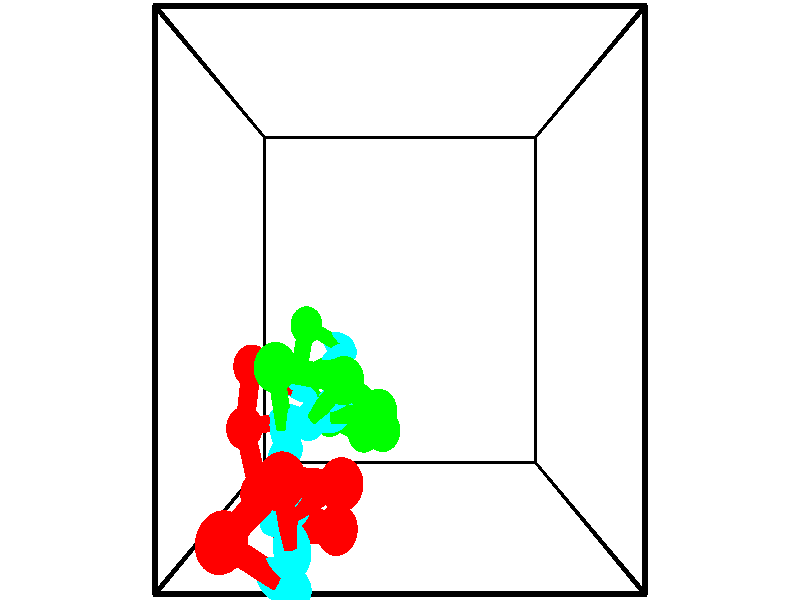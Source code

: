 // switches for output
#declare DRAW_BASES = 1; // possible values are 0, 1; only relevant for DNA ribbons
#declare DRAW_BASES_TYPE = 3; // possible values are 1, 2, 3; only relevant for DNA ribbons
#declare DRAW_FOG = 0; // set to 1 to enable fog

#include "colors.inc"

#include "transforms.inc"
background { rgb <1, 1, 1>}

#default {
   normal{
       ripples 0.25
       frequency 0.20
       turbulence 0.2
       lambda 5
   }
	finish {
		phong 0.1
		phong_size 40.
	}
}

// original window dimensions: 1024x640


// camera settings

camera {
	sky <-0, 1, 0>
	up <-0, 1, 0>
	right 1.6 * <1, 0, 0>
	location <2.5, 2.5, 11.1562>
	look_at <2.5, 2.5, 2.5>
	direction <0, 0, -8.6562>
	angle 67.0682
}


# declare cpy_camera_pos = <2.5, 2.5, 11.1562>;
# if (DRAW_FOG = 1)
fog {
	fog_type 2
	up vnormalize(cpy_camera_pos)
	color rgbt<1,1,1,0.3>
	distance 1e-5
	fog_alt 3e-3
	fog_offset 4
}
# end


// LIGHTS

# declare lum = 6;
global_settings {
	ambient_light rgb lum * <0.05, 0.05, 0.05>
	max_trace_level 15
}# declare cpy_direct_light_amount = 0.25;
light_source
{	1000 * <-1, -1, 1>,
	rgb lum * cpy_direct_light_amount
	parallel
}

light_source
{	1000 * <1, 1, -1>,
	rgb lum * cpy_direct_light_amount
	parallel
}

// strand 0

// nucleotide -1

// particle -1
sphere {
	<0.759868, 0.528752, 5.262434> 0.250000
	pigment { color rgbt <1,0,0,0> }
	no_shadow
}
cylinder {
	<1.093567, 0.317444, 5.199234>,  <1.293786, 0.190659, 5.161314>, 0.100000
	pigment { color rgbt <1,0,0,0> }
	no_shadow
}
cylinder {
	<1.093567, 0.317444, 5.199234>,  <0.759868, 0.528752, 5.262434>, 0.100000
	pigment { color rgbt <1,0,0,0> }
	no_shadow
}

// particle -1
sphere {
	<1.093567, 0.317444, 5.199234> 0.100000
	pigment { color rgbt <1,0,0,0> }
	no_shadow
}
sphere {
	0, 1
	scale<0.080000,0.200000,0.300000>
	matrix <-0.044506, 0.221099, -0.974235,
		0.549592, 0.819784, 0.160940,
		0.834247, -0.528270, -0.158000,
		1.343841, 0.158963, 5.151834>
	pigment { color rgbt <0,1,1,0> }
	no_shadow
}
cylinder {
	<1.276086, 0.944656, 4.938739>,  <0.759868, 0.528752, 5.262434>, 0.130000
	pigment { color rgbt <1,0,0,0> }
	no_shadow
}

// nucleotide -1

// particle -1
sphere {
	<1.276086, 0.944656, 4.938739> 0.250000
	pigment { color rgbt <1,0,0,0> }
	no_shadow
}
cylinder {
	<1.319283, 0.565765, 4.818008>,  <1.345201, 0.338431, 4.745570>, 0.100000
	pigment { color rgbt <1,0,0,0> }
	no_shadow
}
cylinder {
	<1.319283, 0.565765, 4.818008>,  <1.276086, 0.944656, 4.938739>, 0.100000
	pigment { color rgbt <1,0,0,0> }
	no_shadow
}

// particle -1
sphere {
	<1.319283, 0.565765, 4.818008> 0.100000
	pigment { color rgbt <1,0,0,0> }
	no_shadow
}
sphere {
	0, 1
	scale<0.080000,0.200000,0.300000>
	matrix <-0.053831, 0.297585, -0.953177,
		0.992693, 0.119183, -0.018853,
		0.107992, -0.947227, -0.301826,
		1.351680, 0.281597, 4.727461>
	pigment { color rgbt <0,1,1,0> }
	no_shadow
}
cylinder {
	<1.838531, 0.772975, 4.375414>,  <1.276086, 0.944656, 4.938739>, 0.130000
	pigment { color rgbt <1,0,0,0> }
	no_shadow
}

// nucleotide -1

// particle -1
sphere {
	<1.838531, 0.772975, 4.375414> 0.250000
	pigment { color rgbt <1,0,0,0> }
	no_shadow
}
cylinder {
	<1.478836, 0.598419, 4.363182>,  <1.263019, 0.493686, 4.355843>, 0.100000
	pigment { color rgbt <1,0,0,0> }
	no_shadow
}
cylinder {
	<1.478836, 0.598419, 4.363182>,  <1.838531, 0.772975, 4.375414>, 0.100000
	pigment { color rgbt <1,0,0,0> }
	no_shadow
}

// particle -1
sphere {
	<1.478836, 0.598419, 4.363182> 0.100000
	pigment { color rgbt <1,0,0,0> }
	no_shadow
}
sphere {
	0, 1
	scale<0.080000,0.200000,0.300000>
	matrix <-0.165863, 0.404797, -0.899238,
		0.404797, -0.803556, -0.436390,
		0.899238, 0.436390, 0.030580,
		1.209065, 0.467502, 4.354008>
	pigment { color rgbt <0,1,1,0> }
	no_shadow
}
cylinder {
	<1.737867, 0.182957, 3.849750>,  <1.838531, 0.772975, 4.375414>, 0.130000
	pigment { color rgbt <1,0,0,0> }
	no_shadow
}

// nucleotide -1

// particle -1
sphere {
	<1.737867, 0.182957, 3.849750> 0.250000
	pigment { color rgbt <1,0,0,0> }
	no_shadow
}
cylinder {
	<1.405571, 0.384750, 3.943871>,  <1.206193, 0.505826, 4.000343>, 0.100000
	pigment { color rgbt <1,0,0,0> }
	no_shadow
}
cylinder {
	<1.405571, 0.384750, 3.943871>,  <1.737867, 0.182957, 3.849750>, 0.100000
	pigment { color rgbt <1,0,0,0> }
	no_shadow
}

// particle -1
sphere {
	<1.405571, 0.384750, 3.943871> 0.100000
	pigment { color rgbt <1,0,0,0> }
	no_shadow
}
sphere {
	0, 1
	scale<0.080000,0.200000,0.300000>
	matrix <-0.032496, 0.378032, -0.925222,
		-0.555711, -0.776265, -0.297652,
		-0.830740, 0.504484, 0.235302,
		1.156349, 0.536095, 4.014461>
	pigment { color rgbt <0,1,1,0> }
	no_shadow
}
cylinder {
	<1.088967, -0.031889, 3.274257>,  <1.737867, 0.182957, 3.849750>, 0.130000
	pigment { color rgbt <1,0,0,0> }
	no_shadow
}

// nucleotide -1

// particle -1
sphere {
	<1.088967, -0.031889, 3.274257> 0.250000
	pigment { color rgbt <1,0,0,0> }
	no_shadow
}
cylinder {
	<1.091171, 0.319412, 3.465523>,  <1.092494, 0.530193, 3.580282>, 0.100000
	pigment { color rgbt <1,0,0,0> }
	no_shadow
}
cylinder {
	<1.091171, 0.319412, 3.465523>,  <1.088967, -0.031889, 3.274257>, 0.100000
	pigment { color rgbt <1,0,0,0> }
	no_shadow
}

// particle -1
sphere {
	<1.091171, 0.319412, 3.465523> 0.100000
	pigment { color rgbt <1,0,0,0> }
	no_shadow
}
sphere {
	0, 1
	scale<0.080000,0.200000,0.300000>
	matrix <-0.176893, 0.471487, -0.863950,
		-0.984215, -0.079822, 0.157955,
		0.005511, 0.878253, 0.478164,
		1.092825, 0.582888, 3.608972>
	pigment { color rgbt <0,1,1,0> }
	no_shadow
}
cylinder {
	<0.591324, 0.319711, 2.967290>,  <1.088967, -0.031889, 3.274257>, 0.130000
	pigment { color rgbt <1,0,0,0> }
	no_shadow
}

// nucleotide -1

// particle -1
sphere {
	<0.591324, 0.319711, 2.967290> 0.250000
	pigment { color rgbt <1,0,0,0> }
	no_shadow
}
cylinder {
	<0.821991, 0.605133, 3.126434>,  <0.960391, 0.776386, 3.221921>, 0.100000
	pigment { color rgbt <1,0,0,0> }
	no_shadow
}
cylinder {
	<0.821991, 0.605133, 3.126434>,  <0.591324, 0.319711, 2.967290>, 0.100000
	pigment { color rgbt <1,0,0,0> }
	no_shadow
}

// particle -1
sphere {
	<0.821991, 0.605133, 3.126434> 0.100000
	pigment { color rgbt <1,0,0,0> }
	no_shadow
}
sphere {
	0, 1
	scale<0.080000,0.200000,0.300000>
	matrix <0.015839, 0.477135, -0.878687,
		-0.816825, 0.513013, 0.263846,
		0.576668, 0.713555, 0.397861,
		0.994991, 0.819199, 3.245793>
	pigment { color rgbt <0,1,1,0> }
	no_shadow
}
cylinder {
	<0.318969, 1.005981, 2.684722>,  <0.591324, 0.319711, 2.967290>, 0.130000
	pigment { color rgbt <1,0,0,0> }
	no_shadow
}

// nucleotide -1

// particle -1
sphere {
	<0.318969, 1.005981, 2.684722> 0.250000
	pigment { color rgbt <1,0,0,0> }
	no_shadow
}
cylinder {
	<0.690773, 1.080185, 2.812218>,  <0.913856, 1.124707, 2.888715>, 0.100000
	pigment { color rgbt <1,0,0,0> }
	no_shadow
}
cylinder {
	<0.690773, 1.080185, 2.812218>,  <0.318969, 1.005981, 2.684722>, 0.100000
	pigment { color rgbt <1,0,0,0> }
	no_shadow
}

// particle -1
sphere {
	<0.690773, 1.080185, 2.812218> 0.100000
	pigment { color rgbt <1,0,0,0> }
	no_shadow
}
sphere {
	0, 1
	scale<0.080000,0.200000,0.300000>
	matrix <0.220082, 0.414491, -0.883041,
		-0.295928, 0.890945, 0.344447,
		0.929511, 0.185510, 0.318740,
		0.969626, 1.135838, 2.907840>
	pigment { color rgbt <0,1,1,0> }
	no_shadow
}
cylinder {
	<0.420938, 1.729302, 2.695638>,  <0.318969, 1.005981, 2.684722>, 0.130000
	pigment { color rgbt <1,0,0,0> }
	no_shadow
}

// nucleotide -1

// particle -1
sphere {
	<0.420938, 1.729302, 2.695638> 0.250000
	pigment { color rgbt <1,0,0,0> }
	no_shadow
}
cylinder {
	<0.784164, 1.565292, 2.661469>,  <1.002100, 1.466887, 2.640967>, 0.100000
	pigment { color rgbt <1,0,0,0> }
	no_shadow
}
cylinder {
	<0.784164, 1.565292, 2.661469>,  <0.420938, 1.729302, 2.695638>, 0.100000
	pigment { color rgbt <1,0,0,0> }
	no_shadow
}

// particle -1
sphere {
	<0.784164, 1.565292, 2.661469> 0.100000
	pigment { color rgbt <1,0,0,0> }
	no_shadow
}
sphere {
	0, 1
	scale<0.080000,0.200000,0.300000>
	matrix <0.270878, 0.730512, -0.626879,
		0.319439, 0.546108, 0.774419,
		0.908066, -0.410023, -0.085425,
		1.056584, 1.442286, 2.635841>
	pigment { color rgbt <0,1,1,0> }
	no_shadow
}
// strand 1

// nucleotide -1

// particle -1
sphere {
	<1.015293, 2.167073, 1.567591> 0.250000
	pigment { color rgbt <0,1,0,0> }
	no_shadow
}
cylinder {
	<1.291897, 1.999756, 1.332016>,  <1.457859, 1.899365, 1.190671>, 0.100000
	pigment { color rgbt <0,1,0,0> }
	no_shadow
}
cylinder {
	<1.291897, 1.999756, 1.332016>,  <1.015293, 2.167073, 1.567591>, 0.100000
	pigment { color rgbt <0,1,0,0> }
	no_shadow
}

// particle -1
sphere {
	<1.291897, 1.999756, 1.332016> 0.100000
	pigment { color rgbt <0,1,0,0> }
	no_shadow
}
sphere {
	0, 1
	scale<0.080000,0.200000,0.300000>
	matrix <0.250418, -0.625918, 0.738592,
		-0.677577, -0.658221, -0.328077,
		0.691506, -0.418297, -0.588938,
		1.499349, 1.874268, 1.155335>
	pigment { color rgbt <0,1,1,0> }
	no_shadow
}
cylinder {
	<0.879332, 1.473395, 1.580014>,  <1.015293, 2.167073, 1.567591>, 0.130000
	pigment { color rgbt <0,1,0,0> }
	no_shadow
}

// nucleotide -1

// particle -1
sphere {
	<0.879332, 1.473395, 1.580014> 0.250000
	pigment { color rgbt <0,1,0,0> }
	no_shadow
}
cylinder {
	<1.248123, 1.621353, 1.534172>,  <1.469398, 1.710128, 1.506667>, 0.100000
	pigment { color rgbt <0,1,0,0> }
	no_shadow
}
cylinder {
	<1.248123, 1.621353, 1.534172>,  <0.879332, 1.473395, 1.580014>, 0.100000
	pigment { color rgbt <0,1,0,0> }
	no_shadow
}

// particle -1
sphere {
	<1.248123, 1.621353, 1.534172> 0.100000
	pigment { color rgbt <0,1,0,0> }
	no_shadow
}
sphere {
	0, 1
	scale<0.080000,0.200000,0.300000>
	matrix <0.288639, -0.459130, 0.840171,
		0.258158, -0.807698, -0.530074,
		0.921977, 0.369897, -0.114605,
		1.524716, 1.732322, 1.499790>
	pigment { color rgbt <0,1,1,0> }
	no_shadow
}
cylinder {
	<1.374145, 0.920234, 1.466539>,  <0.879332, 1.473395, 1.580014>, 0.130000
	pigment { color rgbt <0,1,0,0> }
	no_shadow
}

// nucleotide -1

// particle -1
sphere {
	<1.374145, 0.920234, 1.466539> 0.250000
	pigment { color rgbt <0,1,0,0> }
	no_shadow
}
cylinder {
	<1.528339, 1.237350, 1.655380>,  <1.620856, 1.427621, 1.768685>, 0.100000
	pigment { color rgbt <0,1,0,0> }
	no_shadow
}
cylinder {
	<1.528339, 1.237350, 1.655380>,  <1.374145, 0.920234, 1.466539>, 0.100000
	pigment { color rgbt <0,1,0,0> }
	no_shadow
}

// particle -1
sphere {
	<1.528339, 1.237350, 1.655380> 0.100000
	pigment { color rgbt <0,1,0,0> }
	no_shadow
}
sphere {
	0, 1
	scale<0.080000,0.200000,0.300000>
	matrix <0.121988, -0.550943, 0.825579,
		0.914614, -0.260659, -0.309092,
		0.385486, 0.792792, 0.472103,
		1.643985, 1.475188, 1.797011>
	pigment { color rgbt <0,1,1,0> }
	no_shadow
}
cylinder {
	<1.943335, 0.791450, 1.839068>,  <1.374145, 0.920234, 1.466539>, 0.130000
	pigment { color rgbt <0,1,0,0> }
	no_shadow
}

// nucleotide -1

// particle -1
sphere {
	<1.943335, 0.791450, 1.839068> 0.250000
	pigment { color rgbt <0,1,0,0> }
	no_shadow
}
cylinder {
	<1.785717, 1.098129, 2.041809>,  <1.691146, 1.282137, 2.163454>, 0.100000
	pigment { color rgbt <0,1,0,0> }
	no_shadow
}
cylinder {
	<1.785717, 1.098129, 2.041809>,  <1.943335, 0.791450, 1.839068>, 0.100000
	pigment { color rgbt <0,1,0,0> }
	no_shadow
}

// particle -1
sphere {
	<1.785717, 1.098129, 2.041809> 0.100000
	pigment { color rgbt <0,1,0,0> }
	no_shadow
}
sphere {
	0, 1
	scale<0.080000,0.200000,0.300000>
	matrix <-0.065739, -0.573572, 0.816513,
		0.916737, 0.288424, 0.276416,
		-0.394046, 0.766699, 0.506854,
		1.667503, 1.328139, 2.193865>
	pigment { color rgbt <0,1,1,0> }
	no_shadow
}
cylinder {
	<2.254169, 0.947563, 2.546281>,  <1.943335, 0.791450, 1.839068>, 0.130000
	pigment { color rgbt <0,1,0,0> }
	no_shadow
}

// nucleotide -1

// particle -1
sphere {
	<2.254169, 0.947563, 2.546281> 0.250000
	pigment { color rgbt <0,1,0,0> }
	no_shadow
}
cylinder {
	<1.896156, 1.121704, 2.585037>,  <1.681349, 1.226188, 2.608291>, 0.100000
	pigment { color rgbt <0,1,0,0> }
	no_shadow
}
cylinder {
	<1.896156, 1.121704, 2.585037>,  <2.254169, 0.947563, 2.546281>, 0.100000
	pigment { color rgbt <0,1,0,0> }
	no_shadow
}

// particle -1
sphere {
	<1.896156, 1.121704, 2.585037> 0.100000
	pigment { color rgbt <0,1,0,0> }
	no_shadow
}
sphere {
	0, 1
	scale<0.080000,0.200000,0.300000>
	matrix <-0.068741, -0.349299, 0.934486,
		0.440674, 0.829734, 0.342561,
		-0.895032, 0.435352, 0.096891,
		1.627647, 1.252310, 2.614105>
	pigment { color rgbt <0,1,1,0> }
	no_shadow
}
cylinder {
	<2.216301, 1.278038, 3.236357>,  <2.254169, 0.947563, 2.546281>, 0.130000
	pigment { color rgbt <0,1,0,0> }
	no_shadow
}

// nucleotide -1

// particle -1
sphere {
	<2.216301, 1.278038, 3.236357> 0.250000
	pigment { color rgbt <0,1,0,0> }
	no_shadow
}
cylinder {
	<1.828545, 1.235352, 3.147911>,  <1.595891, 1.209740, 3.094844>, 0.100000
	pigment { color rgbt <0,1,0,0> }
	no_shadow
}
cylinder {
	<1.828545, 1.235352, 3.147911>,  <2.216301, 1.278038, 3.236357>, 0.100000
	pigment { color rgbt <0,1,0,0> }
	no_shadow
}

// particle -1
sphere {
	<1.828545, 1.235352, 3.147911> 0.100000
	pigment { color rgbt <0,1,0,0> }
	no_shadow
}
sphere {
	0, 1
	scale<0.080000,0.200000,0.300000>
	matrix <-0.195457, -0.209584, 0.958056,
		-0.148583, 0.971949, 0.182311,
		-0.969391, -0.106717, -0.221115,
		1.537727, 1.203337, 3.081577>
	pigment { color rgbt <0,1,1,0> }
	no_shadow
}
cylinder {
	<1.811581, 1.677933, 3.762696>,  <2.216301, 1.278038, 3.236357>, 0.130000
	pigment { color rgbt <0,1,0,0> }
	no_shadow
}

// nucleotide -1

// particle -1
sphere {
	<1.811581, 1.677933, 3.762696> 0.250000
	pigment { color rgbt <0,1,0,0> }
	no_shadow
}
cylinder {
	<1.559536, 1.419266, 3.590752>,  <1.408309, 1.264066, 3.487585>, 0.100000
	pigment { color rgbt <0,1,0,0> }
	no_shadow
}
cylinder {
	<1.559536, 1.419266, 3.590752>,  <1.811581, 1.677933, 3.762696>, 0.100000
	pigment { color rgbt <0,1,0,0> }
	no_shadow
}

// particle -1
sphere {
	<1.559536, 1.419266, 3.590752> 0.100000
	pigment { color rgbt <0,1,0,0> }
	no_shadow
}
sphere {
	0, 1
	scale<0.080000,0.200000,0.300000>
	matrix <-0.329802, -0.278297, 0.902099,
		-0.702987, 0.710192, -0.037914,
		-0.630112, -0.646667, -0.429862,
		1.370502, 1.225266, 3.461793>
	pigment { color rgbt <0,1,1,0> }
	no_shadow
}
cylinder {
	<1.022107, 1.834533, 3.999707>,  <1.811581, 1.677933, 3.762696>, 0.130000
	pigment { color rgbt <0,1,0,0> }
	no_shadow
}

// nucleotide -1

// particle -1
sphere {
	<1.022107, 1.834533, 3.999707> 0.250000
	pigment { color rgbt <0,1,0,0> }
	no_shadow
}
cylinder {
	<1.068260, 1.450165, 3.899055>,  <1.095952, 1.219544, 3.838665>, 0.100000
	pigment { color rgbt <0,1,0,0> }
	no_shadow
}
cylinder {
	<1.068260, 1.450165, 3.899055>,  <1.022107, 1.834533, 3.999707>, 0.100000
	pigment { color rgbt <0,1,0,0> }
	no_shadow
}

// particle -1
sphere {
	<1.068260, 1.450165, 3.899055> 0.100000
	pigment { color rgbt <0,1,0,0> }
	no_shadow
}
sphere {
	0, 1
	scale<0.080000,0.200000,0.300000>
	matrix <-0.283463, -0.274640, 0.918815,
		-0.952017, -0.034688, -0.304074,
		0.115382, -0.960921, -0.251629,
		1.102875, 1.161888, 3.823567>
	pigment { color rgbt <0,1,1,0> }
	no_shadow
}
// box output
cylinder {
	<0.000000, 0.000000, 0.000000>,  <5.000000, 0.000000, 0.000000>, 0.025000
	pigment { color rgbt <0,0,0,0> }
	no_shadow
}
cylinder {
	<0.000000, 0.000000, 0.000000>,  <0.000000, 5.000000, 0.000000>, 0.025000
	pigment { color rgbt <0,0,0,0> }
	no_shadow
}
cylinder {
	<0.000000, 0.000000, 0.000000>,  <0.000000, 0.000000, 5.000000>, 0.025000
	pigment { color rgbt <0,0,0,0> }
	no_shadow
}
cylinder {
	<5.000000, 5.000000, 5.000000>,  <0.000000, 5.000000, 5.000000>, 0.025000
	pigment { color rgbt <0,0,0,0> }
	no_shadow
}
cylinder {
	<5.000000, 5.000000, 5.000000>,  <5.000000, 0.000000, 5.000000>, 0.025000
	pigment { color rgbt <0,0,0,0> }
	no_shadow
}
cylinder {
	<5.000000, 5.000000, 5.000000>,  <5.000000, 5.000000, 0.000000>, 0.025000
	pigment { color rgbt <0,0,0,0> }
	no_shadow
}
cylinder {
	<0.000000, 0.000000, 5.000000>,  <0.000000, 5.000000, 5.000000>, 0.025000
	pigment { color rgbt <0,0,0,0> }
	no_shadow
}
cylinder {
	<0.000000, 0.000000, 5.000000>,  <5.000000, 0.000000, 5.000000>, 0.025000
	pigment { color rgbt <0,0,0,0> }
	no_shadow
}
cylinder {
	<5.000000, 5.000000, 0.000000>,  <0.000000, 5.000000, 0.000000>, 0.025000
	pigment { color rgbt <0,0,0,0> }
	no_shadow
}
cylinder {
	<5.000000, 5.000000, 0.000000>,  <5.000000, 0.000000, 0.000000>, 0.025000
	pigment { color rgbt <0,0,0,0> }
	no_shadow
}
cylinder {
	<5.000000, 0.000000, 5.000000>,  <5.000000, 0.000000, 0.000000>, 0.025000
	pigment { color rgbt <0,0,0,0> }
	no_shadow
}
cylinder {
	<0.000000, 5.000000, 0.000000>,  <0.000000, 5.000000, 5.000000>, 0.025000
	pigment { color rgbt <0,0,0,0> }
	no_shadow
}
// end of box output

